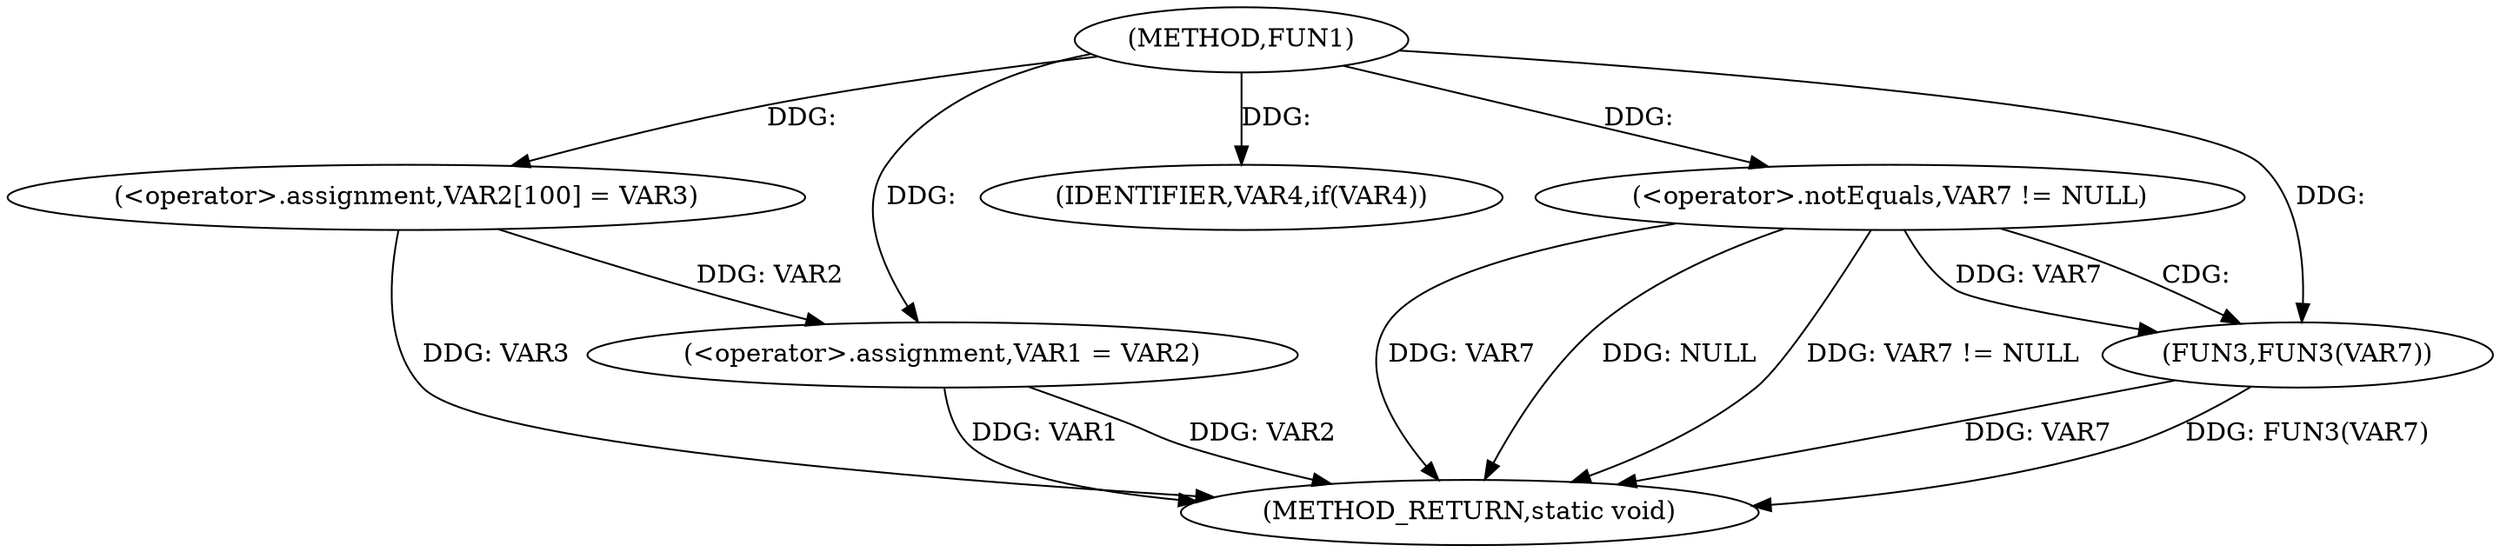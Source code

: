 digraph FUN1 {  
"1000100" [label = "(METHOD,FUN1)" ]
"1000122" [label = "(METHOD_RETURN,static void)" ]
"1000104" [label = "(<operator>.assignment,VAR2[100] = VAR3)" ]
"1000107" [label = "(<operator>.assignment,VAR1 = VAR2)" ]
"1000111" [label = "(IDENTIFIER,VAR4,if(VAR4))" ]
"1000116" [label = "(<operator>.notEquals,VAR7 != NULL)" ]
"1000120" [label = "(FUN3,FUN3(VAR7))" ]
  "1000116" -> "1000122"  [ label = "DDG: VAR7"] 
  "1000107" -> "1000122"  [ label = "DDG: VAR1"] 
  "1000120" -> "1000122"  [ label = "DDG: VAR7"] 
  "1000116" -> "1000122"  [ label = "DDG: NULL"] 
  "1000120" -> "1000122"  [ label = "DDG: FUN3(VAR7)"] 
  "1000116" -> "1000122"  [ label = "DDG: VAR7 != NULL"] 
  "1000104" -> "1000122"  [ label = "DDG: VAR3"] 
  "1000107" -> "1000122"  [ label = "DDG: VAR2"] 
  "1000100" -> "1000104"  [ label = "DDG: "] 
  "1000104" -> "1000107"  [ label = "DDG: VAR2"] 
  "1000100" -> "1000107"  [ label = "DDG: "] 
  "1000100" -> "1000111"  [ label = "DDG: "] 
  "1000100" -> "1000116"  [ label = "DDG: "] 
  "1000116" -> "1000120"  [ label = "DDG: VAR7"] 
  "1000100" -> "1000120"  [ label = "DDG: "] 
  "1000116" -> "1000120"  [ label = "CDG: "] 
}
